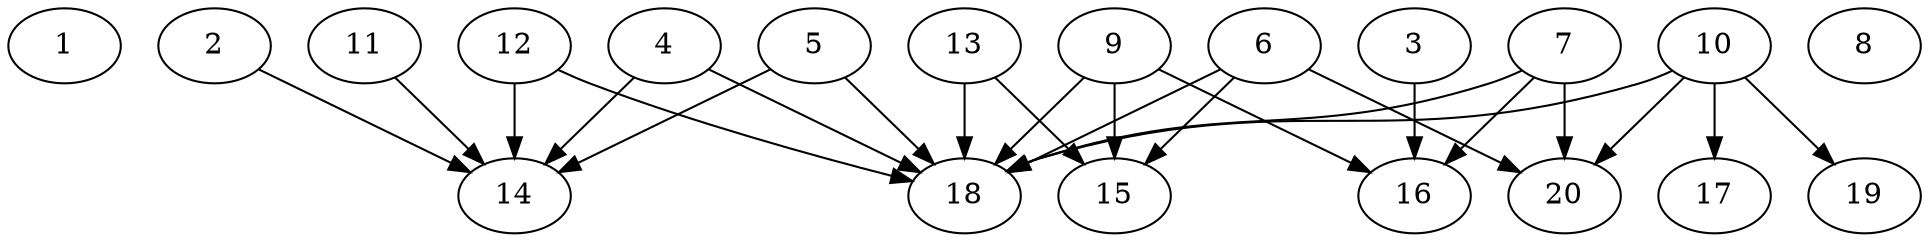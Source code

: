 // DAG automatically generated by daggen at Wed Jul 24 21:20:53 2019
// ./daggen --dot -n 20 --ccr 0.4 --fat 0.8 --regular 0.5 --density 0.7 --mindata 5242880 --maxdata 52428800 
digraph G {
  1 [size="114508800", alpha="0.06", expect_size="45803520"] 
  2 [size="70720000", alpha="0.08", expect_size="28288000"] 
  2 -> 14 [size ="28288000"]
  3 [size="127441920", alpha="0.18", expect_size="50976768"] 
  3 -> 16 [size ="50976768"]
  4 [size="72499200", alpha="0.15", expect_size="28999680"] 
  4 -> 14 [size ="28999680"]
  4 -> 18 [size ="28999680"]
  5 [size="71477760", alpha="0.12", expect_size="28591104"] 
  5 -> 14 [size ="28591104"]
  5 -> 18 [size ="28591104"]
  6 [size="101319680", alpha="0.08", expect_size="40527872"] 
  6 -> 15 [size ="40527872"]
  6 -> 18 [size ="40527872"]
  6 -> 20 [size ="40527872"]
  7 [size="96215040", alpha="0.08", expect_size="38486016"] 
  7 -> 16 [size ="38486016"]
  7 -> 18 [size ="38486016"]
  7 -> 20 [size ="38486016"]
  8 [size="46952960", alpha="0.06", expect_size="18781184"] 
  9 [size="57489920", alpha="0.01", expect_size="22995968"] 
  9 -> 15 [size ="22995968"]
  9 -> 16 [size ="22995968"]
  9 -> 18 [size ="22995968"]
  10 [size="54858240", alpha="0.18", expect_size="21943296"] 
  10 -> 17 [size ="21943296"]
  10 -> 18 [size ="21943296"]
  10 -> 19 [size ="21943296"]
  10 -> 20 [size ="21943296"]
  11 [size="33141760", alpha="0.01", expect_size="13256704"] 
  11 -> 14 [size ="13256704"]
  12 [size="71406080", alpha="0.11", expect_size="28562432"] 
  12 -> 14 [size ="28562432"]
  12 -> 18 [size ="28562432"]
  13 [size="116664320", alpha="0.09", expect_size="46665728"] 
  13 -> 15 [size ="46665728"]
  13 -> 18 [size ="46665728"]
  14 [size="106613760", alpha="0.05", expect_size="42645504"] 
  15 [size="75604480", alpha="0.18", expect_size="30241792"] 
  16 [size="30343680", alpha="0.12", expect_size="12137472"] 
  17 [size="79805440", alpha="0.05", expect_size="31922176"] 
  18 [size="128081920", alpha="0.08", expect_size="51232768"] 
  19 [size="44561920", alpha="0.17", expect_size="17824768"] 
  20 [size="51827200", alpha="0.08", expect_size="20730880"] 
}
